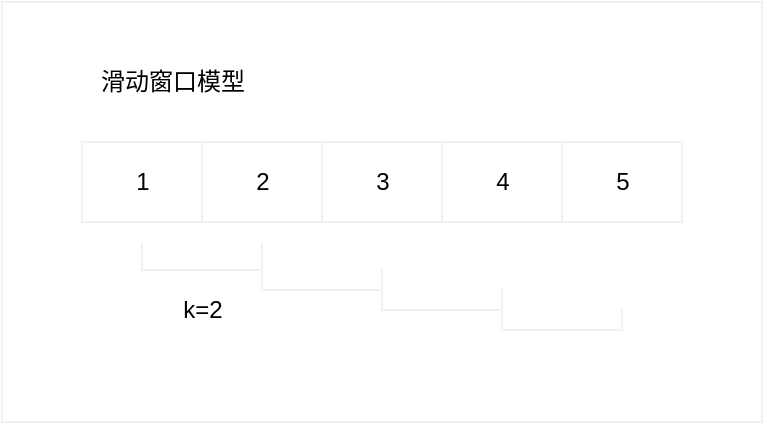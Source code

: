 <mxfile>
    <diagram id="3ZNJDWjyJWaWBzCg-t8i" name="第 1 页">
        <mxGraphModel dx="518" dy="359" grid="1" gridSize="10" guides="1" tooltips="1" connect="1" arrows="1" fold="1" page="1" pageScale="1" pageWidth="1169" pageHeight="827" math="0" shadow="0">
            <root>
                <mxCell id="0"/>
                <mxCell id="1" parent="0"/>
                <mxCell id="99" value="" style="rounded=0;whiteSpace=wrap;html=1;strokeColor=#F0F0F0;" vertex="1" parent="1">
                    <mxGeometry x="70" y="40" width="380" height="210" as="geometry"/>
                </mxCell>
                <mxCell id="48" value="" style="shape=table;startSize=0;container=1;collapsible=0;childLayout=tableLayout;strokeColor=#F0F0F0;" vertex="1" parent="1">
                    <mxGeometry x="110" y="110" width="300" height="40" as="geometry"/>
                </mxCell>
                <mxCell id="79" style="shape=partialRectangle;collapsible=0;dropTarget=0;pointerEvents=0;fillColor=none;top=0;left=0;bottom=0;right=0;points=[[0,0.5],[1,0.5]];portConstraint=eastwest;strokeColor=#F0F0F0;flipV=1;" vertex="1" parent="48">
                    <mxGeometry width="300" height="40" as="geometry"/>
                </mxCell>
                <mxCell id="80" style="shape=partialRectangle;html=1;whiteSpace=wrap;connectable=0;overflow=hidden;fillColor=none;top=0;left=0;bottom=0;right=0;pointerEvents=1;strokeColor=#F0F0F0;" vertex="1" parent="79">
                    <mxGeometry width="60" height="40" as="geometry">
                        <mxRectangle width="60" height="40" as="alternateBounds"/>
                    </mxGeometry>
                </mxCell>
                <mxCell id="81" style="shape=partialRectangle;html=1;whiteSpace=wrap;connectable=0;overflow=hidden;fillColor=none;top=0;left=0;bottom=0;right=0;pointerEvents=1;strokeColor=#F0F0F0;" vertex="1" parent="79">
                    <mxGeometry x="60" width="60" height="40" as="geometry">
                        <mxRectangle width="60" height="40" as="alternateBounds"/>
                    </mxGeometry>
                </mxCell>
                <mxCell id="82" style="shape=partialRectangle;html=1;whiteSpace=wrap;connectable=0;overflow=hidden;fillColor=none;top=0;left=0;bottom=0;right=0;pointerEvents=1;strokeColor=#F0F0F0;" vertex="1" parent="79">
                    <mxGeometry x="120" width="60" height="40" as="geometry">
                        <mxRectangle width="60" height="40" as="alternateBounds"/>
                    </mxGeometry>
                </mxCell>
                <mxCell id="83" style="shape=partialRectangle;html=1;whiteSpace=wrap;connectable=0;overflow=hidden;fillColor=none;top=0;left=0;bottom=0;right=0;pointerEvents=1;strokeColor=#F0F0F0;" vertex="1" parent="79">
                    <mxGeometry x="180" width="60" height="40" as="geometry">
                        <mxRectangle width="60" height="40" as="alternateBounds"/>
                    </mxGeometry>
                </mxCell>
                <mxCell id="84" style="shape=partialRectangle;html=1;whiteSpace=wrap;connectable=0;overflow=hidden;fillColor=none;top=0;left=0;bottom=0;right=0;pointerEvents=1;strokeColor=#F0F0F0;" vertex="1" parent="79">
                    <mxGeometry x="240" width="60" height="40" as="geometry">
                        <mxRectangle width="60" height="40" as="alternateBounds"/>
                    </mxGeometry>
                </mxCell>
                <mxCell id="87" value="" style="shape=partialRectangle;whiteSpace=wrap;html=1;bottom=1;right=1;left=1;top=0;fillColor=none;routingCenterX=-0.5;strokeColor=#F0F0F0;" vertex="1" parent="1">
                    <mxGeometry x="140" y="161" width="60" height="13" as="geometry"/>
                </mxCell>
                <mxCell id="88" value="" style="shape=partialRectangle;whiteSpace=wrap;html=1;bottom=1;right=1;left=1;top=0;fillColor=none;routingCenterX=-0.5;strokeColor=#F0F0F0;" vertex="1" parent="1">
                    <mxGeometry x="200" y="174" width="60" height="10" as="geometry"/>
                </mxCell>
                <mxCell id="89" value="" style="shape=partialRectangle;whiteSpace=wrap;html=1;bottom=1;right=1;left=1;top=0;fillColor=none;routingCenterX=-0.5;strokeColor=#F0F0F0;" vertex="1" parent="1">
                    <mxGeometry x="260" y="184" width="60" height="10" as="geometry"/>
                </mxCell>
                <mxCell id="90" value="1" style="text;html=1;resizable=0;autosize=1;align=center;verticalAlign=middle;points=[];fillColor=none;strokeColor=none;rounded=0;" vertex="1" parent="1">
                    <mxGeometry x="130" y="120" width="20" height="20" as="geometry"/>
                </mxCell>
                <mxCell id="91" value="2" style="text;html=1;resizable=0;autosize=1;align=center;verticalAlign=middle;points=[];fillColor=none;strokeColor=none;rounded=0;" vertex="1" parent="1">
                    <mxGeometry x="190" y="120" width="20" height="20" as="geometry"/>
                </mxCell>
                <mxCell id="92" value="3" style="text;html=1;resizable=0;autosize=1;align=center;verticalAlign=middle;points=[];fillColor=none;strokeColor=none;rounded=0;" vertex="1" parent="1">
                    <mxGeometry x="250" y="120" width="20" height="20" as="geometry"/>
                </mxCell>
                <mxCell id="93" value="4" style="text;html=1;resizable=0;autosize=1;align=center;verticalAlign=middle;points=[];fillColor=none;strokeColor=none;rounded=0;" vertex="1" parent="1">
                    <mxGeometry x="310" y="120" width="20" height="20" as="geometry"/>
                </mxCell>
                <mxCell id="94" value="5" style="text;html=1;resizable=0;autosize=1;align=center;verticalAlign=middle;points=[];fillColor=none;strokeColor=none;rounded=0;" vertex="1" parent="1">
                    <mxGeometry x="370" y="120" width="20" height="20" as="geometry"/>
                </mxCell>
                <mxCell id="95" value="" style="shape=partialRectangle;whiteSpace=wrap;html=1;bottom=1;right=1;left=1;top=0;fillColor=none;routingCenterX=-0.5;strokeColor=#F0F0F0;" vertex="1" parent="1">
                    <mxGeometry x="320" y="194" width="60" height="10" as="geometry"/>
                </mxCell>
                <mxCell id="97" value="滑动窗口模型" style="text;html=1;resizable=0;autosize=1;align=center;verticalAlign=middle;points=[];fillColor=none;strokeColor=none;rounded=0;" vertex="1" parent="1">
                    <mxGeometry x="110" y="70" width="90" height="20" as="geometry"/>
                </mxCell>
                <mxCell id="98" value="k=2" style="text;html=1;resizable=0;autosize=1;align=center;verticalAlign=middle;points=[];fillColor=none;strokeColor=none;rounded=0;" vertex="1" parent="1">
                    <mxGeometry x="150" y="184" width="40" height="20" as="geometry"/>
                </mxCell>
            </root>
        </mxGraphModel>
    </diagram>
</mxfile>